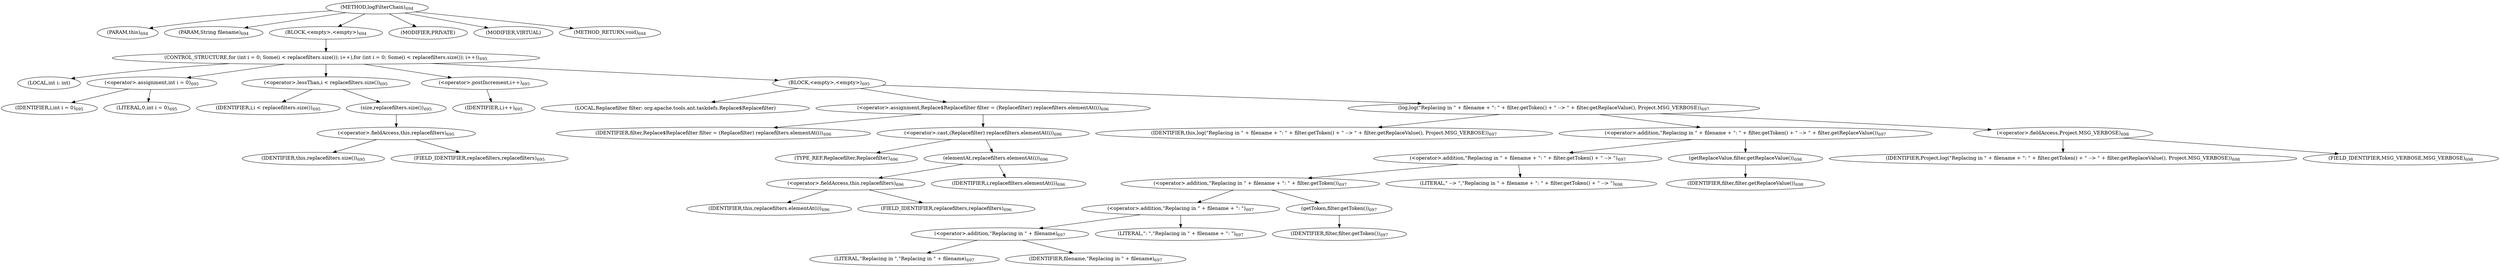 digraph "logFilterChain" {  
"1759" [label = <(METHOD,logFilterChain)<SUB>694</SUB>> ]
"139" [label = <(PARAM,this)<SUB>694</SUB>> ]
"1760" [label = <(PARAM,String filename)<SUB>694</SUB>> ]
"1761" [label = <(BLOCK,&lt;empty&gt;,&lt;empty&gt;)<SUB>694</SUB>> ]
"1762" [label = <(CONTROL_STRUCTURE,for (int i = 0; Some(i &lt; replacefilters.size()); i++),for (int i = 0; Some(i &lt; replacefilters.size()); i++))<SUB>695</SUB>> ]
"1763" [label = <(LOCAL,int i: int)> ]
"1764" [label = <(&lt;operator&gt;.assignment,int i = 0)<SUB>695</SUB>> ]
"1765" [label = <(IDENTIFIER,i,int i = 0)<SUB>695</SUB>> ]
"1766" [label = <(LITERAL,0,int i = 0)<SUB>695</SUB>> ]
"1767" [label = <(&lt;operator&gt;.lessThan,i &lt; replacefilters.size())<SUB>695</SUB>> ]
"1768" [label = <(IDENTIFIER,i,i &lt; replacefilters.size())<SUB>695</SUB>> ]
"1769" [label = <(size,replacefilters.size())<SUB>695</SUB>> ]
"1770" [label = <(&lt;operator&gt;.fieldAccess,this.replacefilters)<SUB>695</SUB>> ]
"1771" [label = <(IDENTIFIER,this,replacefilters.size())<SUB>695</SUB>> ]
"1772" [label = <(FIELD_IDENTIFIER,replacefilters,replacefilters)<SUB>695</SUB>> ]
"1773" [label = <(&lt;operator&gt;.postIncrement,i++)<SUB>695</SUB>> ]
"1774" [label = <(IDENTIFIER,i,i++)<SUB>695</SUB>> ]
"1775" [label = <(BLOCK,&lt;empty&gt;,&lt;empty&gt;)<SUB>695</SUB>> ]
"1776" [label = <(LOCAL,Replacefilter filter: org.apache.tools.ant.taskdefs.Replace$Replacefilter)> ]
"1777" [label = <(&lt;operator&gt;.assignment,Replace$Replacefilter filter = (Replacefilter) replacefilters.elementAt(i))<SUB>696</SUB>> ]
"1778" [label = <(IDENTIFIER,filter,Replace$Replacefilter filter = (Replacefilter) replacefilters.elementAt(i))<SUB>696</SUB>> ]
"1779" [label = <(&lt;operator&gt;.cast,(Replacefilter) replacefilters.elementAt(i))<SUB>696</SUB>> ]
"1780" [label = <(TYPE_REF,Replacefilter,Replacefilter)<SUB>696</SUB>> ]
"1781" [label = <(elementAt,replacefilters.elementAt(i))<SUB>696</SUB>> ]
"1782" [label = <(&lt;operator&gt;.fieldAccess,this.replacefilters)<SUB>696</SUB>> ]
"1783" [label = <(IDENTIFIER,this,replacefilters.elementAt(i))<SUB>696</SUB>> ]
"1784" [label = <(FIELD_IDENTIFIER,replacefilters,replacefilters)<SUB>696</SUB>> ]
"1785" [label = <(IDENTIFIER,i,replacefilters.elementAt(i))<SUB>696</SUB>> ]
"1786" [label = <(log,log(&quot;Replacing in &quot; + filename + &quot;: &quot; + filter.getToken() + &quot; --&gt; &quot; + filter.getReplaceValue(), Project.MSG_VERBOSE))<SUB>697</SUB>> ]
"138" [label = <(IDENTIFIER,this,log(&quot;Replacing in &quot; + filename + &quot;: &quot; + filter.getToken() + &quot; --&gt; &quot; + filter.getReplaceValue(), Project.MSG_VERBOSE))<SUB>697</SUB>> ]
"1787" [label = <(&lt;operator&gt;.addition,&quot;Replacing in &quot; + filename + &quot;: &quot; + filter.getToken() + &quot; --&gt; &quot; + filter.getReplaceValue())<SUB>697</SUB>> ]
"1788" [label = <(&lt;operator&gt;.addition,&quot;Replacing in &quot; + filename + &quot;: &quot; + filter.getToken() + &quot; --&gt; &quot;)<SUB>697</SUB>> ]
"1789" [label = <(&lt;operator&gt;.addition,&quot;Replacing in &quot; + filename + &quot;: &quot; + filter.getToken())<SUB>697</SUB>> ]
"1790" [label = <(&lt;operator&gt;.addition,&quot;Replacing in &quot; + filename + &quot;: &quot;)<SUB>697</SUB>> ]
"1791" [label = <(&lt;operator&gt;.addition,&quot;Replacing in &quot; + filename)<SUB>697</SUB>> ]
"1792" [label = <(LITERAL,&quot;Replacing in &quot;,&quot;Replacing in &quot; + filename)<SUB>697</SUB>> ]
"1793" [label = <(IDENTIFIER,filename,&quot;Replacing in &quot; + filename)<SUB>697</SUB>> ]
"1794" [label = <(LITERAL,&quot;: &quot;,&quot;Replacing in &quot; + filename + &quot;: &quot;)<SUB>697</SUB>> ]
"1795" [label = <(getToken,filter.getToken())<SUB>697</SUB>> ]
"1796" [label = <(IDENTIFIER,filter,filter.getToken())<SUB>697</SUB>> ]
"1797" [label = <(LITERAL,&quot; --&gt; &quot;,&quot;Replacing in &quot; + filename + &quot;: &quot; + filter.getToken() + &quot; --&gt; &quot;)<SUB>698</SUB>> ]
"1798" [label = <(getReplaceValue,filter.getReplaceValue())<SUB>698</SUB>> ]
"1799" [label = <(IDENTIFIER,filter,filter.getReplaceValue())<SUB>698</SUB>> ]
"1800" [label = <(&lt;operator&gt;.fieldAccess,Project.MSG_VERBOSE)<SUB>698</SUB>> ]
"1801" [label = <(IDENTIFIER,Project,log(&quot;Replacing in &quot; + filename + &quot;: &quot; + filter.getToken() + &quot; --&gt; &quot; + filter.getReplaceValue(), Project.MSG_VERBOSE))<SUB>698</SUB>> ]
"1802" [label = <(FIELD_IDENTIFIER,MSG_VERBOSE,MSG_VERBOSE)<SUB>698</SUB>> ]
"1803" [label = <(MODIFIER,PRIVATE)> ]
"1804" [label = <(MODIFIER,VIRTUAL)> ]
"1805" [label = <(METHOD_RETURN,void)<SUB>694</SUB>> ]
  "1759" -> "139" 
  "1759" -> "1760" 
  "1759" -> "1761" 
  "1759" -> "1803" 
  "1759" -> "1804" 
  "1759" -> "1805" 
  "1761" -> "1762" 
  "1762" -> "1763" 
  "1762" -> "1764" 
  "1762" -> "1767" 
  "1762" -> "1773" 
  "1762" -> "1775" 
  "1764" -> "1765" 
  "1764" -> "1766" 
  "1767" -> "1768" 
  "1767" -> "1769" 
  "1769" -> "1770" 
  "1770" -> "1771" 
  "1770" -> "1772" 
  "1773" -> "1774" 
  "1775" -> "1776" 
  "1775" -> "1777" 
  "1775" -> "1786" 
  "1777" -> "1778" 
  "1777" -> "1779" 
  "1779" -> "1780" 
  "1779" -> "1781" 
  "1781" -> "1782" 
  "1781" -> "1785" 
  "1782" -> "1783" 
  "1782" -> "1784" 
  "1786" -> "138" 
  "1786" -> "1787" 
  "1786" -> "1800" 
  "1787" -> "1788" 
  "1787" -> "1798" 
  "1788" -> "1789" 
  "1788" -> "1797" 
  "1789" -> "1790" 
  "1789" -> "1795" 
  "1790" -> "1791" 
  "1790" -> "1794" 
  "1791" -> "1792" 
  "1791" -> "1793" 
  "1795" -> "1796" 
  "1798" -> "1799" 
  "1800" -> "1801" 
  "1800" -> "1802" 
}

